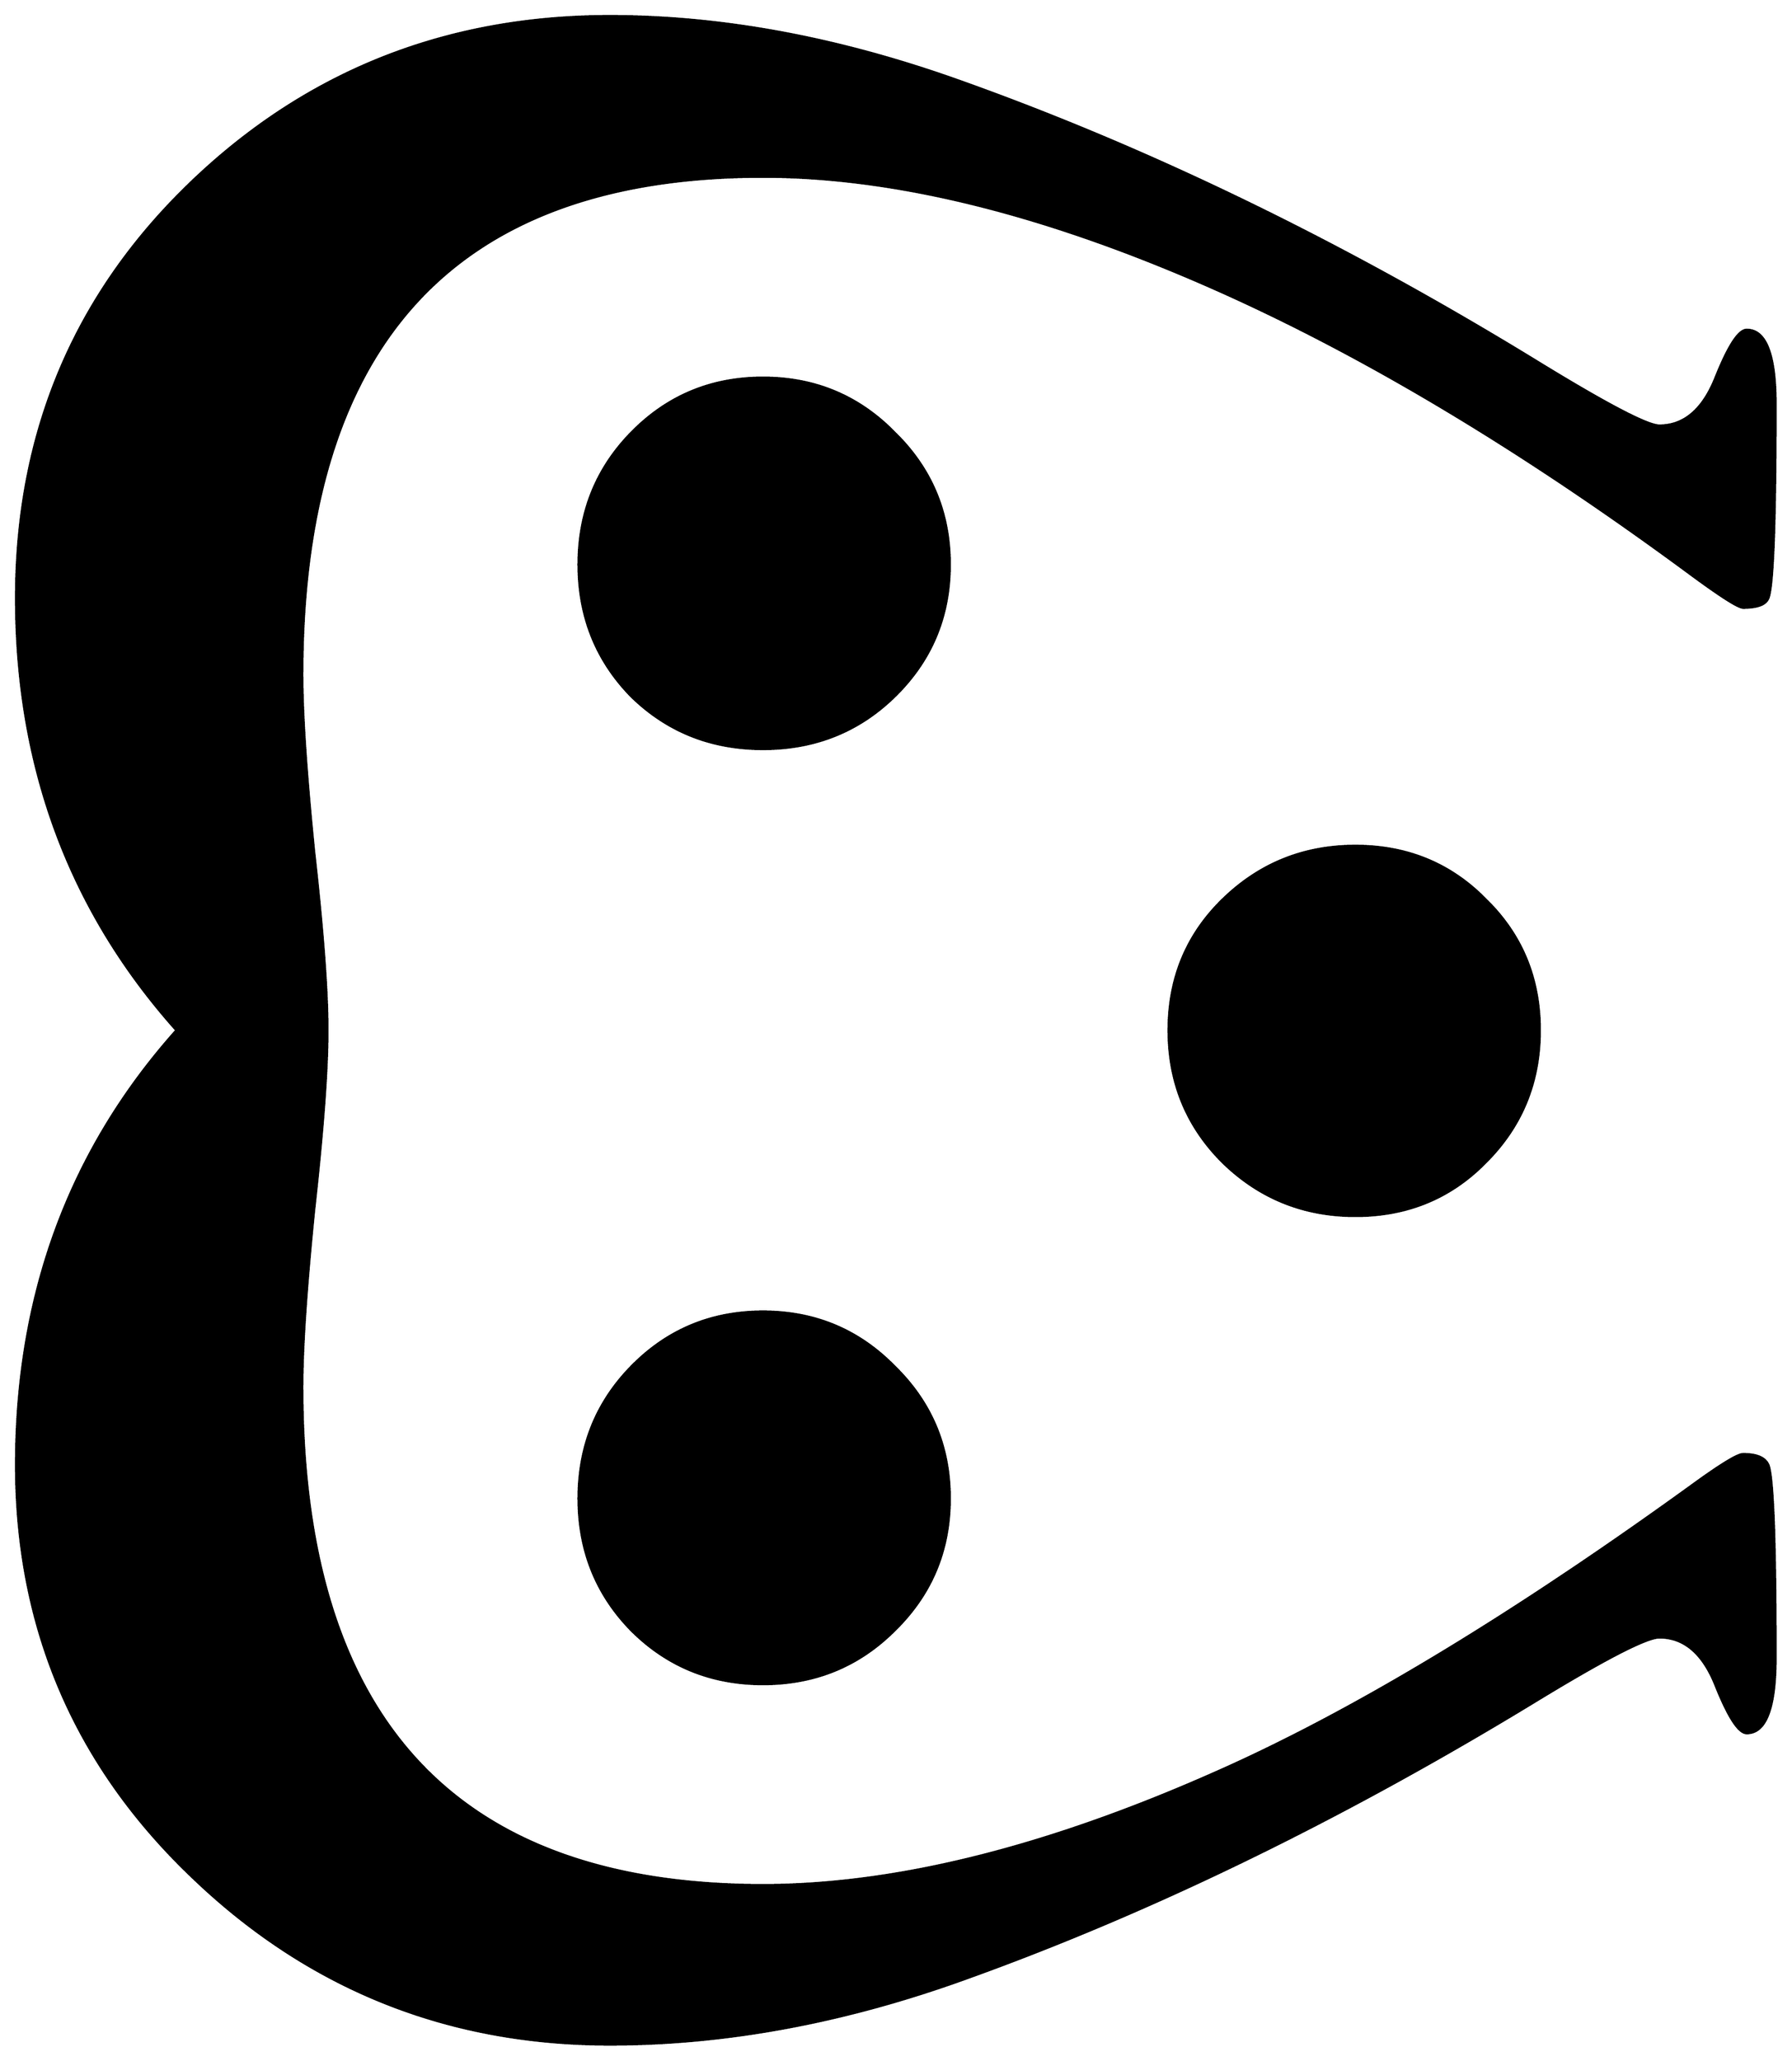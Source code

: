 


\begin{tikzpicture}[y=0.80pt, x=0.80pt, yscale=-1.0, xscale=1.0, inner sep=0pt, outer sep=0pt]
\begin{scope}[shift={(100.0,1729.0)},nonzero rule]
  \path[draw=.,fill=.,line width=1.600pt] (1365.0,-605.0) ..
    controls (1365.0,-561.667) and (1350.0,-525.0) ..
    (1320.0,-495.0) .. controls (1290.667,-465.0) and
    (1254.333,-450.0) .. (1211.0,-450.0) .. controls
    (1167.667,-450.0) and (1130.667,-465.0) .. (1100.0,-495.0) ..
    controls (1070.0,-525.0) and (1055.0,-561.667) ..
    (1055.0,-605.0) .. controls (1055.0,-648.333) and
    (1070.0,-684.667) .. (1100.0,-714.0) .. controls
    (1130.667,-744.0) and (1167.667,-759.0) .. (1211.0,-759.0) ..
    controls (1254.333,-759.0) and (1290.667,-744.0) ..
    (1320.0,-714.0) .. controls (1350.0,-684.667) and
    (1365.0,-648.333) .. (1365.0,-605.0) -- cycle(872.0,-994.0) ..
    controls (872.0,-950.667) and (856.667,-914.0) .. (826.0,-884.0)
    .. controls (796.0,-854.667) and (759.333,-840.0) ..
    (716.0,-840.0) .. controls (672.667,-840.0) and (636.0,-854.667)
    .. (606.0,-884.0) .. controls (576.667,-914.0) and
    (562.0,-950.667) .. (562.0,-994.0) .. controls (562.0,-1037.333)
    and (576.667,-1074.0) .. (606.0,-1104.0) .. controls
    (636.0,-1134.667) and (672.667,-1150.0) .. (716.0,-1150.0) ..
    controls (759.333,-1150.0) and (796.0,-1134.667) ..
    (826.0,-1104.0) .. controls (856.667,-1074.0) and
    (872.0,-1037.333) .. (872.0,-994.0) -- cycle(1562.0,-81.0) ..
    controls (1562.0,-39.0) and (1554.0,-18.0) .. (1538.0,-18.0)
    .. controls (1531.333,-18.0) and (1522.667,-31.333) ..
    (1512.0,-58.0) .. controls (1501.333,-84.667) and (1485.667,-98.0)
    .. (1465.0,-98.0) .. controls (1454.333,-98.0) and
    (1420.0,-80.333) .. (1362.0,-45.0) .. controls (1196.667,55.667)
    and (1035.0,134.0) .. (877.0,190.0) .. controls
    (778.333,224.667) and (682.0,242.0) .. (588.0,242.0) .. controls
    (452.0,242.0) and (335.333,195.0) .. (238.0,101.0) .. controls
    (140.667,7.667) and (92.0,-106.667) .. (92.0,-242.0) .. controls
    (92.0,-384.0) and (136.667,-505.0) .. (226.0,-605.0) ..
    controls (136.667,-705.0) and (92.0,-825.333) .. (92.0,-966.0)
    .. controls (92.0,-1103.333) and (140.333,-1218.667) ..
    (237.0,-1312.0) .. controls (333.667,-1405.333) and
    (450.667,-1452.0) .. (588.0,-1452.0) .. controls
    (680.667,-1452.0) and (777.0,-1434.333) .. (877.0,-1399.0) ..
    controls (1037.0,-1342.333) and (1198.667,-1264.0) ..
    (1362.0,-1164.0) .. controls (1420.667,-1128.0) and
    (1455.0,-1110.0) .. (1465.0,-1110.0) .. controls
    (1485.667,-1110.0) and (1501.333,-1123.333) .. (1512.0,-1150.0) ..
    controls (1522.667,-1176.667) and (1531.333,-1190.0) ..
    (1538.0,-1190.0) .. controls (1554.0,-1190.0) and
    (1562.0,-1169.333) .. (1562.0,-1128.0) .. controls
    (1562.0,-1030.0) and (1560.0,-976.0) .. (1556.0,-966.0) ..
    controls (1554.0,-960.667) and (1547.0,-958.0) ..
    (1535.0,-958.0) .. controls (1531.0,-958.0) and
    (1516.333,-967.333) .. (1491.0,-986.0) .. controls
    (1351.0,-1089.333) and (1218.667,-1168.667) .. (1094.0,-1224.0) ..
    controls (952.667,-1286.667) and (826.667,-1318.0) ..
    (716.0,-1318.0) .. controls (459.333,-1318.0) and
    (331.0,-1179.333) .. (331.0,-902.0) .. controls (331.0,-868.667)
    and (334.333,-819.0) .. (341.0,-753.0) .. controls
    (348.333,-687.667) and (352.0,-638.333) .. (352.0,-605.0) ..
    controls (352.0,-571.667) and (348.333,-522.0) .. (341.0,-456.0)
    .. controls (334.333,-390.0) and (331.0,-340.333) ..
    (331.0,-307.0) .. controls (331.0,-29.667) and (459.333,109.0)
    .. (716.0,109.0) .. controls (826.667,109.0) and (952.667,77.667)
    .. (1094.0,15.0) .. controls (1207.333,-35.0) and
    (1339.667,-114.667) .. (1491.0,-224.0) .. controls
    (1515.667,-242.0) and (1530.333,-251.0) .. (1535.0,-251.0) ..
    controls (1546.333,-251.0) and (1553.333,-248.0) ..
    (1556.0,-242.0) .. controls (1560.0,-232.0) and
    (1562.0,-178.333) .. (1562.0,-81.0) -- cycle(872.0,-214.0) ..
    controls (872.0,-170.667) and (856.667,-134.0) .. (826.0,-104.0)
    .. controls (796.0,-74.0) and (759.333,-59.0) .. (716.0,-59.0)
    .. controls (672.667,-59.0) and (636.0,-74.0) ..
    (606.0,-104.0) .. controls (576.667,-134.0) and (562.0,-170.667)
    .. (562.0,-214.0) .. controls (562.0,-257.333) and
    (576.667,-294.0) .. (606.0,-324.0) .. controls (636.0,-354.667)
    and (672.667,-370.0) .. (716.0,-370.0) .. controls
    (759.333,-370.0) and (796.0,-354.667) .. (826.0,-324.0) ..
    controls (856.667,-294.0) and (872.0,-257.333) .. (872.0,-214.0)
    -- cycle;
\end{scope}

\end{tikzpicture}


